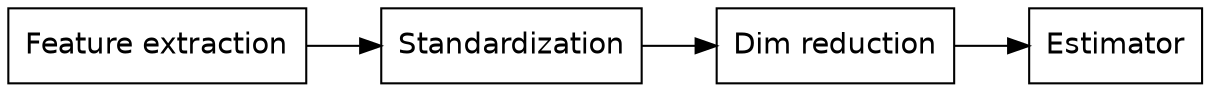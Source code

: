 digraph G{
    rankdir="LR";
    node[shape="rectangle" fontname="DejaVuSans"];
    "Feature extraction" -> "Standardization" -> "Dim reduction" -> "Estimator";
}
